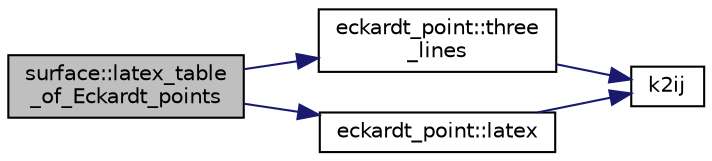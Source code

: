 digraph "surface::latex_table_of_Eckardt_points"
{
  edge [fontname="Helvetica",fontsize="10",labelfontname="Helvetica",labelfontsize="10"];
  node [fontname="Helvetica",fontsize="10",shape=record];
  rankdir="LR";
  Node3311 [label="surface::latex_table\l_of_Eckardt_points",height=0.2,width=0.4,color="black", fillcolor="grey75", style="filled", fontcolor="black"];
  Node3311 -> Node3312 [color="midnightblue",fontsize="10",style="solid",fontname="Helvetica"];
  Node3312 [label="eckardt_point::three\l_lines",height=0.2,width=0.4,color="black", fillcolor="white", style="filled",URL="$d6/d2e/classeckardt__point.html#a09d0d5e2bdd6f834aecb6a065c7b6ee7"];
  Node3312 -> Node3313 [color="midnightblue",fontsize="10",style="solid",fontname="Helvetica"];
  Node3313 [label="k2ij",height=0.2,width=0.4,color="black", fillcolor="white", style="filled",URL="$df/dbf/sajeeb_8_c.html#a94379148acec1c2aeedad1903aa0756a"];
  Node3311 -> Node3314 [color="midnightblue",fontsize="10",style="solid",fontname="Helvetica"];
  Node3314 [label="eckardt_point::latex",height=0.2,width=0.4,color="black", fillcolor="white", style="filled",URL="$d6/d2e/classeckardt__point.html#a2aa137a6c9a1ed28d410f63858f42ccf"];
  Node3314 -> Node3313 [color="midnightblue",fontsize="10",style="solid",fontname="Helvetica"];
}
